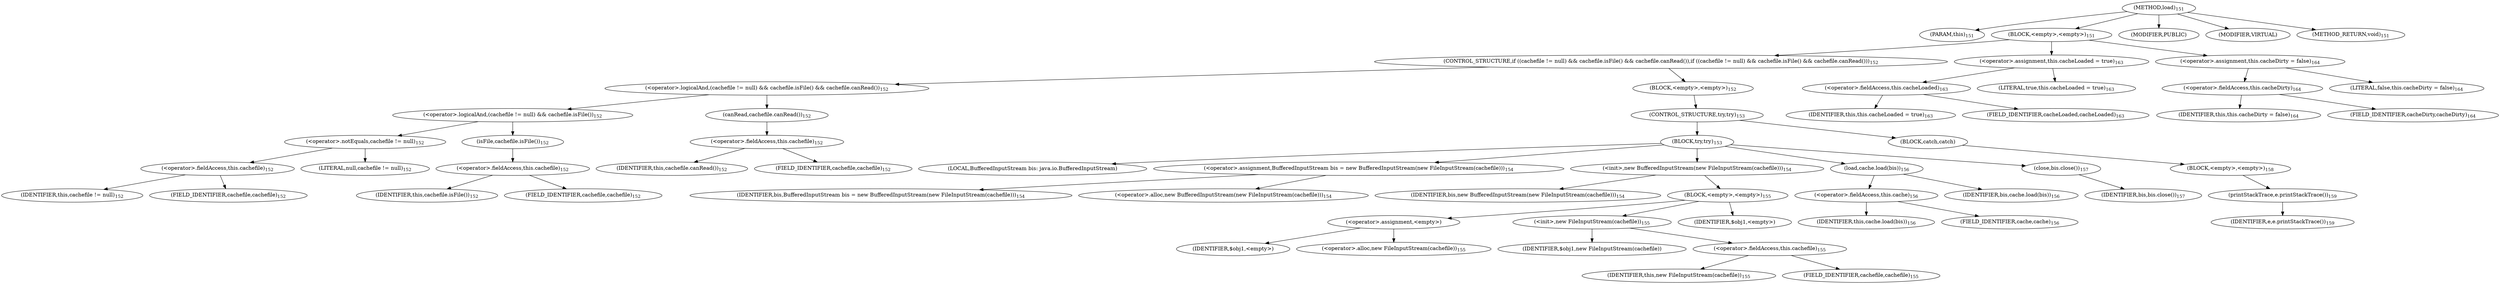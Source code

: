 digraph "load" {  
"143" [label = <(METHOD,load)<SUB>151</SUB>> ]
"144" [label = <(PARAM,this)<SUB>151</SUB>> ]
"145" [label = <(BLOCK,&lt;empty&gt;,&lt;empty&gt;)<SUB>151</SUB>> ]
"146" [label = <(CONTROL_STRUCTURE,if ((cachefile != null) &amp;&amp; cachefile.isFile() &amp;&amp; cachefile.canRead()),if ((cachefile != null) &amp;&amp; cachefile.isFile() &amp;&amp; cachefile.canRead()))<SUB>152</SUB>> ]
"147" [label = <(&lt;operator&gt;.logicalAnd,(cachefile != null) &amp;&amp; cachefile.isFile() &amp;&amp; cachefile.canRead())<SUB>152</SUB>> ]
"148" [label = <(&lt;operator&gt;.logicalAnd,(cachefile != null) &amp;&amp; cachefile.isFile())<SUB>152</SUB>> ]
"149" [label = <(&lt;operator&gt;.notEquals,cachefile != null)<SUB>152</SUB>> ]
"150" [label = <(&lt;operator&gt;.fieldAccess,this.cachefile)<SUB>152</SUB>> ]
"151" [label = <(IDENTIFIER,this,cachefile != null)<SUB>152</SUB>> ]
"152" [label = <(FIELD_IDENTIFIER,cachefile,cachefile)<SUB>152</SUB>> ]
"153" [label = <(LITERAL,null,cachefile != null)<SUB>152</SUB>> ]
"154" [label = <(isFile,cachefile.isFile())<SUB>152</SUB>> ]
"155" [label = <(&lt;operator&gt;.fieldAccess,this.cachefile)<SUB>152</SUB>> ]
"156" [label = <(IDENTIFIER,this,cachefile.isFile())<SUB>152</SUB>> ]
"157" [label = <(FIELD_IDENTIFIER,cachefile,cachefile)<SUB>152</SUB>> ]
"158" [label = <(canRead,cachefile.canRead())<SUB>152</SUB>> ]
"159" [label = <(&lt;operator&gt;.fieldAccess,this.cachefile)<SUB>152</SUB>> ]
"160" [label = <(IDENTIFIER,this,cachefile.canRead())<SUB>152</SUB>> ]
"161" [label = <(FIELD_IDENTIFIER,cachefile,cachefile)<SUB>152</SUB>> ]
"162" [label = <(BLOCK,&lt;empty&gt;,&lt;empty&gt;)<SUB>152</SUB>> ]
"163" [label = <(CONTROL_STRUCTURE,try,try)<SUB>153</SUB>> ]
"164" [label = <(BLOCK,try,try)<SUB>153</SUB>> ]
"6" [label = <(LOCAL,BufferedInputStream bis: java.io.BufferedInputStream)> ]
"165" [label = <(&lt;operator&gt;.assignment,BufferedInputStream bis = new BufferedInputStream(new FileInputStream(cachefile)))<SUB>154</SUB>> ]
"166" [label = <(IDENTIFIER,bis,BufferedInputStream bis = new BufferedInputStream(new FileInputStream(cachefile)))<SUB>154</SUB>> ]
"167" [label = <(&lt;operator&gt;.alloc,new BufferedInputStream(new FileInputStream(cachefile)))<SUB>154</SUB>> ]
"168" [label = <(&lt;init&gt;,new BufferedInputStream(new FileInputStream(cachefile)))<SUB>154</SUB>> ]
"5" [label = <(IDENTIFIER,bis,new BufferedInputStream(new FileInputStream(cachefile)))<SUB>154</SUB>> ]
"169" [label = <(BLOCK,&lt;empty&gt;,&lt;empty&gt;)<SUB>155</SUB>> ]
"170" [label = <(&lt;operator&gt;.assignment,&lt;empty&gt;)> ]
"171" [label = <(IDENTIFIER,$obj1,&lt;empty&gt;)> ]
"172" [label = <(&lt;operator&gt;.alloc,new FileInputStream(cachefile))<SUB>155</SUB>> ]
"173" [label = <(&lt;init&gt;,new FileInputStream(cachefile))<SUB>155</SUB>> ]
"174" [label = <(IDENTIFIER,$obj1,new FileInputStream(cachefile))> ]
"175" [label = <(&lt;operator&gt;.fieldAccess,this.cachefile)<SUB>155</SUB>> ]
"176" [label = <(IDENTIFIER,this,new FileInputStream(cachefile))<SUB>155</SUB>> ]
"177" [label = <(FIELD_IDENTIFIER,cachefile,cachefile)<SUB>155</SUB>> ]
"178" [label = <(IDENTIFIER,$obj1,&lt;empty&gt;)> ]
"179" [label = <(load,cache.load(bis))<SUB>156</SUB>> ]
"180" [label = <(&lt;operator&gt;.fieldAccess,this.cache)<SUB>156</SUB>> ]
"181" [label = <(IDENTIFIER,this,cache.load(bis))<SUB>156</SUB>> ]
"182" [label = <(FIELD_IDENTIFIER,cache,cache)<SUB>156</SUB>> ]
"183" [label = <(IDENTIFIER,bis,cache.load(bis))<SUB>156</SUB>> ]
"184" [label = <(close,bis.close())<SUB>157</SUB>> ]
"185" [label = <(IDENTIFIER,bis,bis.close())<SUB>157</SUB>> ]
"186" [label = <(BLOCK,catch,catch)> ]
"187" [label = <(BLOCK,&lt;empty&gt;,&lt;empty&gt;)<SUB>158</SUB>> ]
"188" [label = <(printStackTrace,e.printStackTrace())<SUB>159</SUB>> ]
"189" [label = <(IDENTIFIER,e,e.printStackTrace())<SUB>159</SUB>> ]
"190" [label = <(&lt;operator&gt;.assignment,this.cacheLoaded = true)<SUB>163</SUB>> ]
"191" [label = <(&lt;operator&gt;.fieldAccess,this.cacheLoaded)<SUB>163</SUB>> ]
"192" [label = <(IDENTIFIER,this,this.cacheLoaded = true)<SUB>163</SUB>> ]
"193" [label = <(FIELD_IDENTIFIER,cacheLoaded,cacheLoaded)<SUB>163</SUB>> ]
"194" [label = <(LITERAL,true,this.cacheLoaded = true)<SUB>163</SUB>> ]
"195" [label = <(&lt;operator&gt;.assignment,this.cacheDirty = false)<SUB>164</SUB>> ]
"196" [label = <(&lt;operator&gt;.fieldAccess,this.cacheDirty)<SUB>164</SUB>> ]
"197" [label = <(IDENTIFIER,this,this.cacheDirty = false)<SUB>164</SUB>> ]
"198" [label = <(FIELD_IDENTIFIER,cacheDirty,cacheDirty)<SUB>164</SUB>> ]
"199" [label = <(LITERAL,false,this.cacheDirty = false)<SUB>164</SUB>> ]
"200" [label = <(MODIFIER,PUBLIC)> ]
"201" [label = <(MODIFIER,VIRTUAL)> ]
"202" [label = <(METHOD_RETURN,void)<SUB>151</SUB>> ]
  "143" -> "144" 
  "143" -> "145" 
  "143" -> "200" 
  "143" -> "201" 
  "143" -> "202" 
  "145" -> "146" 
  "145" -> "190" 
  "145" -> "195" 
  "146" -> "147" 
  "146" -> "162" 
  "147" -> "148" 
  "147" -> "158" 
  "148" -> "149" 
  "148" -> "154" 
  "149" -> "150" 
  "149" -> "153" 
  "150" -> "151" 
  "150" -> "152" 
  "154" -> "155" 
  "155" -> "156" 
  "155" -> "157" 
  "158" -> "159" 
  "159" -> "160" 
  "159" -> "161" 
  "162" -> "163" 
  "163" -> "164" 
  "163" -> "186" 
  "164" -> "6" 
  "164" -> "165" 
  "164" -> "168" 
  "164" -> "179" 
  "164" -> "184" 
  "165" -> "166" 
  "165" -> "167" 
  "168" -> "5" 
  "168" -> "169" 
  "169" -> "170" 
  "169" -> "173" 
  "169" -> "178" 
  "170" -> "171" 
  "170" -> "172" 
  "173" -> "174" 
  "173" -> "175" 
  "175" -> "176" 
  "175" -> "177" 
  "179" -> "180" 
  "179" -> "183" 
  "180" -> "181" 
  "180" -> "182" 
  "184" -> "185" 
  "186" -> "187" 
  "187" -> "188" 
  "188" -> "189" 
  "190" -> "191" 
  "190" -> "194" 
  "191" -> "192" 
  "191" -> "193" 
  "195" -> "196" 
  "195" -> "199" 
  "196" -> "197" 
  "196" -> "198" 
}
